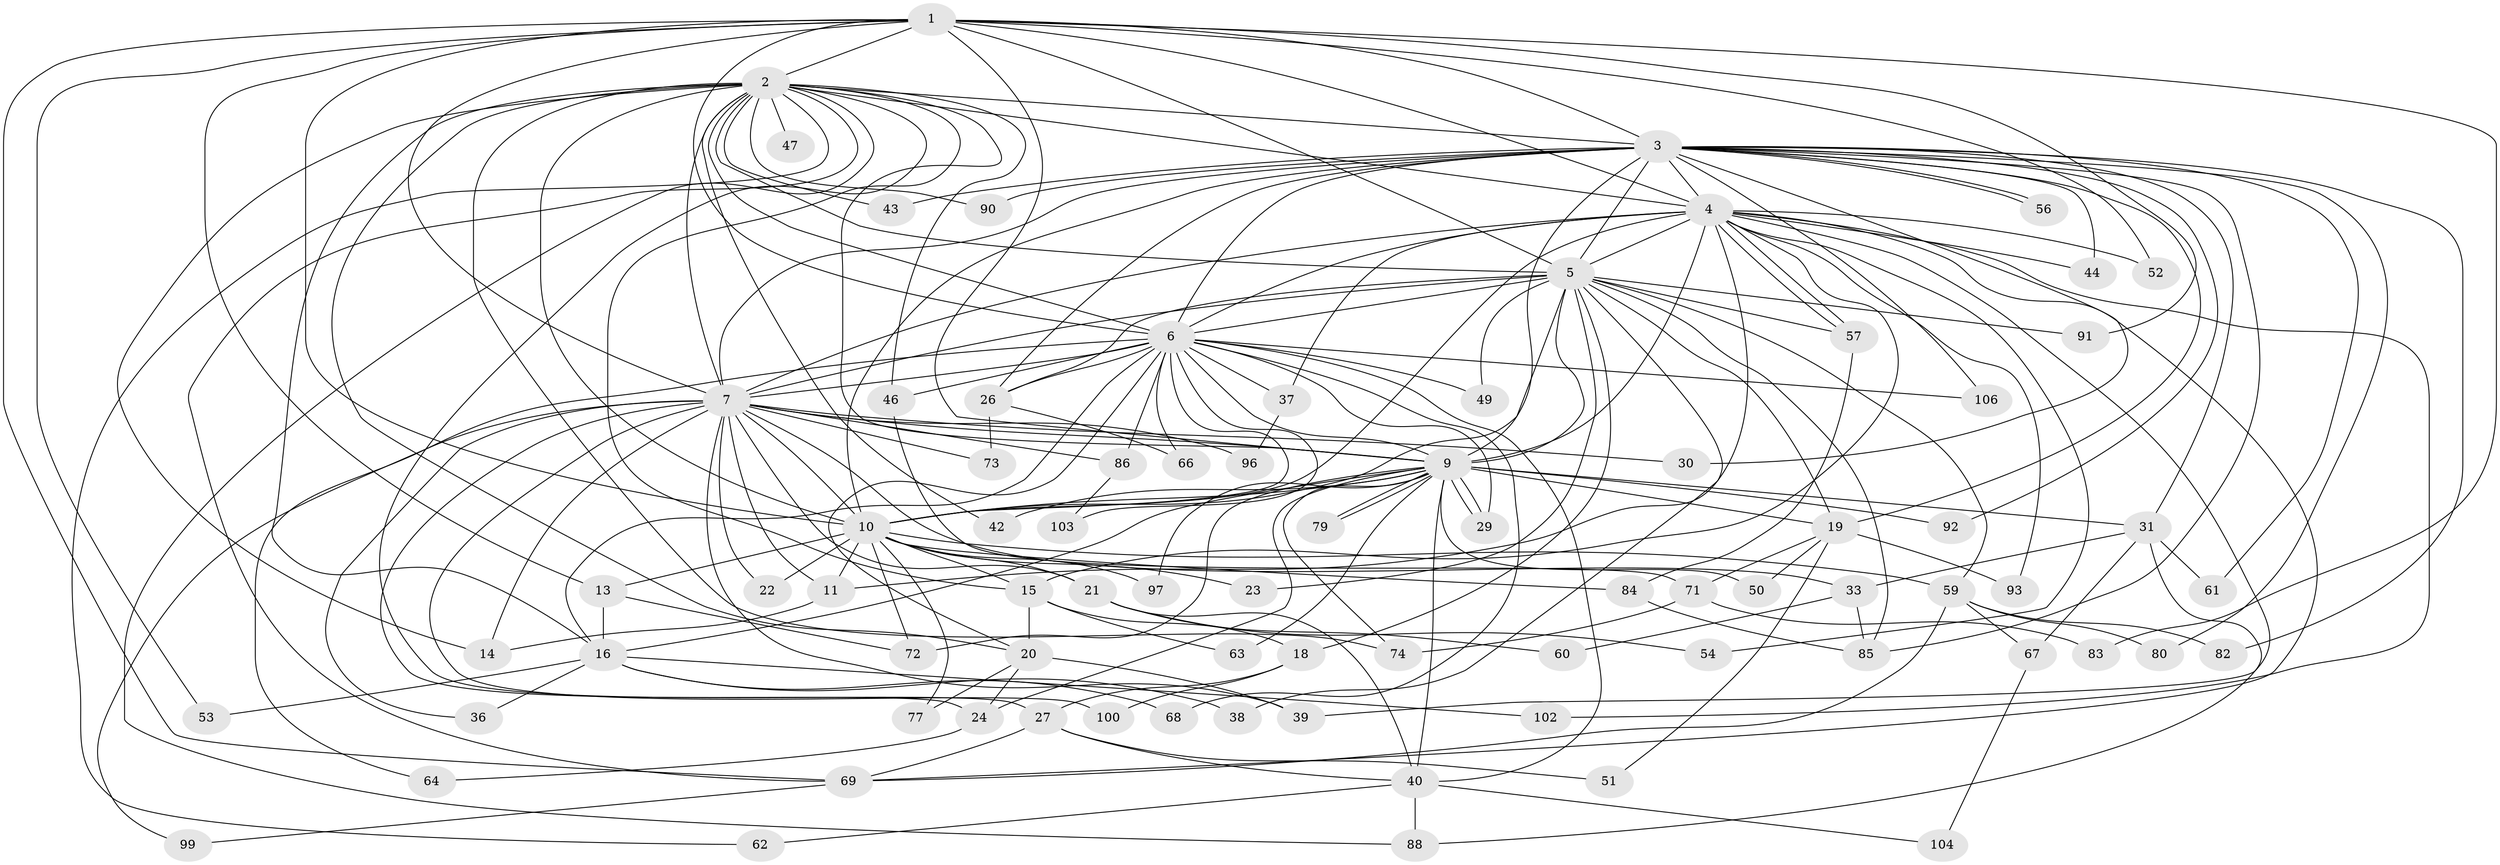 // Generated by graph-tools (version 1.1) at 2025/51/02/27/25 19:51:45]
// undirected, 80 vertices, 199 edges
graph export_dot {
graph [start="1"]
  node [color=gray90,style=filled];
  1 [super="+48"];
  2 [super="+8"];
  3 [super="+12"];
  4 [super="+87"];
  5 [super="+108"];
  6 [super="+45"];
  7 [super="+65"];
  9 [super="+25"];
  10 [super="+17"];
  11;
  13 [super="+58"];
  14 [super="+41"];
  15 [super="+35"];
  16 [super="+34"];
  18;
  19 [super="+76"];
  20 [super="+28"];
  21;
  22;
  23;
  24 [super="+55"];
  26 [super="+75"];
  27 [super="+70"];
  29 [super="+32"];
  30;
  31;
  33;
  36;
  37;
  38;
  39 [super="+89"];
  40 [super="+95"];
  42;
  43;
  44;
  46;
  47;
  49;
  50;
  51;
  52;
  53;
  54;
  56;
  57 [super="+78"];
  59 [super="+105"];
  60;
  61;
  62;
  63;
  64;
  66;
  67;
  68;
  69 [super="+94"];
  71 [super="+98"];
  72 [super="+81"];
  73;
  74;
  77;
  79;
  80;
  82;
  83;
  84;
  85 [super="+101"];
  86;
  88 [super="+107"];
  90;
  91;
  92;
  93;
  96;
  97;
  99;
  100;
  102;
  103;
  104;
  106;
  1 -- 2 [weight=2];
  1 -- 3 [weight=2];
  1 -- 4;
  1 -- 5;
  1 -- 6;
  1 -- 7;
  1 -- 9;
  1 -- 10;
  1 -- 13;
  1 -- 52;
  1 -- 83;
  1 -- 91;
  1 -- 53;
  1 -- 69;
  2 -- 3 [weight=2];
  2 -- 4 [weight=2];
  2 -- 5 [weight=2];
  2 -- 6 [weight=2];
  2 -- 7 [weight=2];
  2 -- 9 [weight=2];
  2 -- 10 [weight=2];
  2 -- 16;
  2 -- 43;
  2 -- 46;
  2 -- 88;
  2 -- 69;
  2 -- 74;
  2 -- 14;
  2 -- 20;
  2 -- 90;
  2 -- 27;
  2 -- 42;
  2 -- 47;
  2 -- 62;
  2 -- 15;
  3 -- 4;
  3 -- 5;
  3 -- 6 [weight=2];
  3 -- 7;
  3 -- 9;
  3 -- 10;
  3 -- 19;
  3 -- 26;
  3 -- 30;
  3 -- 31;
  3 -- 43;
  3 -- 56;
  3 -- 56;
  3 -- 61;
  3 -- 85;
  3 -- 90;
  3 -- 92;
  3 -- 106;
  3 -- 80;
  3 -- 82;
  3 -- 44;
  4 -- 5;
  4 -- 6;
  4 -- 7 [weight=2];
  4 -- 9;
  4 -- 10;
  4 -- 11;
  4 -- 15;
  4 -- 37;
  4 -- 39;
  4 -- 44;
  4 -- 52;
  4 -- 54;
  4 -- 57;
  4 -- 57;
  4 -- 69;
  4 -- 93;
  4 -- 102;
  5 -- 6;
  5 -- 7;
  5 -- 9;
  5 -- 10;
  5 -- 18;
  5 -- 23;
  5 -- 26;
  5 -- 38;
  5 -- 49;
  5 -- 59;
  5 -- 91;
  5 -- 85;
  5 -- 19;
  5 -- 57;
  6 -- 7;
  6 -- 9;
  6 -- 10;
  6 -- 16;
  6 -- 20;
  6 -- 37;
  6 -- 46;
  6 -- 49;
  6 -- 64;
  6 -- 66;
  6 -- 68;
  6 -- 86;
  6 -- 106;
  6 -- 40;
  6 -- 103;
  6 -- 29;
  6 -- 26;
  7 -- 9;
  7 -- 10;
  7 -- 11;
  7 -- 21 [weight=2];
  7 -- 22;
  7 -- 30;
  7 -- 33;
  7 -- 36;
  7 -- 73;
  7 -- 86;
  7 -- 96;
  7 -- 99;
  7 -- 100;
  7 -- 14;
  7 -- 24;
  7 -- 39;
  9 -- 10 [weight=2];
  9 -- 19;
  9 -- 24;
  9 -- 29;
  9 -- 29;
  9 -- 42;
  9 -- 63;
  9 -- 74;
  9 -- 79;
  9 -- 79;
  9 -- 92;
  9 -- 97;
  9 -- 50;
  9 -- 31;
  9 -- 40;
  9 -- 72;
  9 -- 16;
  10 -- 13;
  10 -- 15;
  10 -- 21;
  10 -- 22;
  10 -- 23;
  10 -- 59;
  10 -- 72;
  10 -- 84;
  10 -- 97;
  10 -- 11;
  10 -- 77;
  11 -- 14;
  13 -- 16;
  13 -- 72;
  15 -- 18;
  15 -- 63;
  15 -- 20;
  16 -- 36;
  16 -- 68;
  16 -- 38;
  16 -- 102;
  16 -- 53;
  18 -- 27;
  18 -- 100;
  19 -- 50;
  19 -- 51;
  19 -- 71;
  19 -- 93;
  20 -- 24;
  20 -- 39;
  20 -- 77;
  21 -- 40;
  21 -- 54;
  21 -- 60;
  24 -- 64;
  26 -- 66;
  26 -- 73;
  27 -- 40;
  27 -- 51;
  27 -- 69;
  31 -- 33;
  31 -- 61;
  31 -- 67;
  31 -- 88;
  33 -- 60;
  33 -- 85;
  37 -- 96;
  40 -- 62;
  40 -- 88;
  40 -- 104;
  46 -- 71;
  57 -- 84;
  59 -- 67;
  59 -- 80;
  59 -- 82;
  59 -- 69;
  67 -- 104;
  69 -- 99;
  71 -- 83;
  71 -- 74;
  84 -- 85;
  86 -- 103;
}
